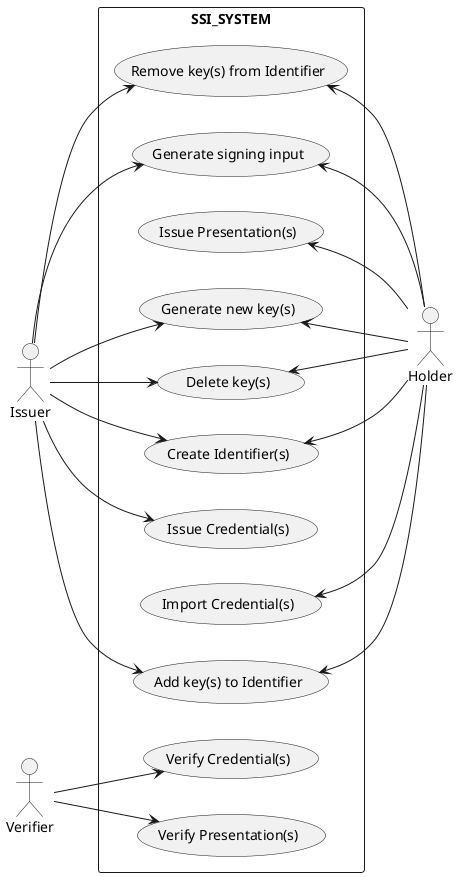 @startuml usecase
left to right direction
actor "Issuer" as issuer
actor "Verifier" as verifier
actor "Holder" as holder
rectangle SSI_SYSTEM {
  usecase "Create Identifier(s)" as CREATE_DID
  usecase "Issue Credential(s)" as ISSUE_VC
  usecase "Issue Presentation(s)" as ISSUE_VP
  usecase "Verify Credential(s)" as VERIFY_VC
  usecase "Verify Presentation(s)" as VERIFY_VP
  usecase "Add key(s) to Identifier" as ADD_KEY_DID
  usecase "Remove key(s) from Identifier" as REMOVE_KEY_DID
  usecase "Import Credential(s)" as IMPORT_VC
  usecase "Generate signing input" as GENERATE_INPUT 
  usecase "Generate new key(s)" as GENERATE_KEYS
  usecase "Delete key(s)" as DELETE_KEYS
}
issuer --> (CREATE_DID)
issuer --> ISSUE_VC
issuer --> ADD_KEY_DID
issuer --> REMOVE_KEY_DID 
issuer --> GENERATE_INPUT
issuer --> GENERATE_KEYS
issuer --> DELETE_KEYS

verifier --> VERIFY_VC
verifier --> VERIFY_VP

CREATE_DID <-- holder
ADD_KEY_DID <-- holder
REMOVE_KEY_DID <-- holder 
GENERATE_INPUT <-- holder 
GENERATE_KEYS <-- holder 
DELETE_KEYS <-- holder 
IMPORT_VC <-- holder
ISSUE_VP <-- holder


@enduml
